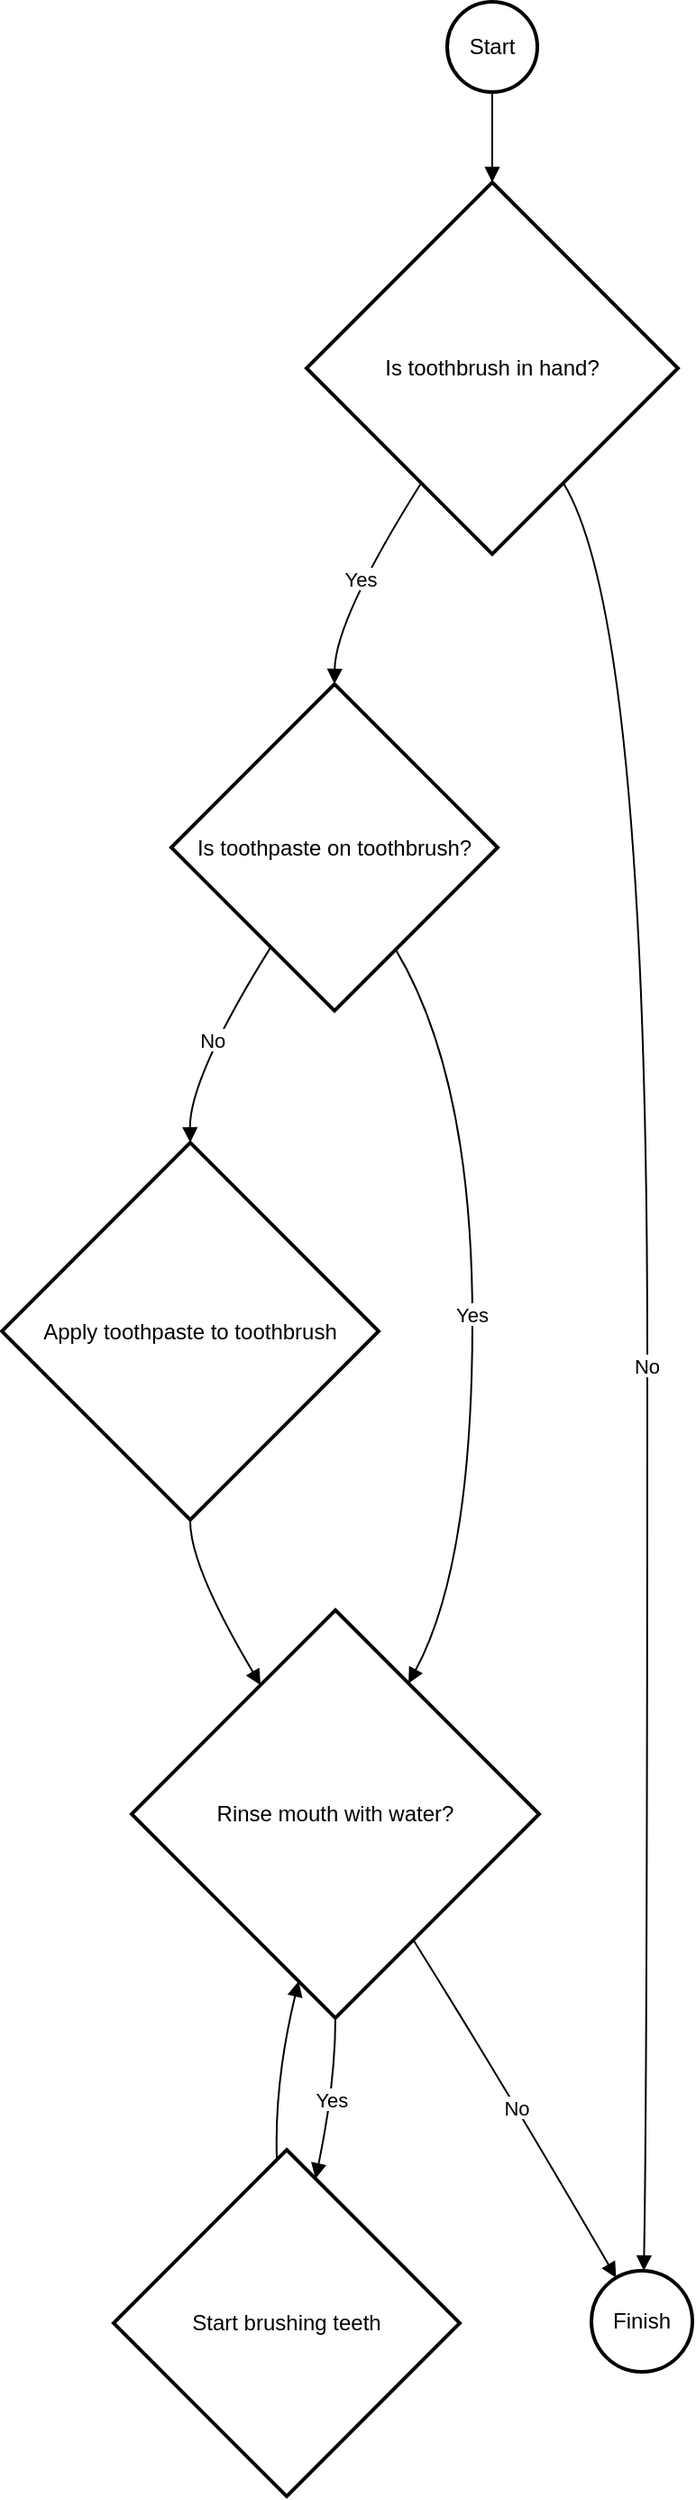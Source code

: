 <mxfile version="24.7.17">
  <diagram name="Page-1" id="VTRkDiorZMpyJDA_dTvu">
    <mxGraphModel>
      <root>
        <mxCell id="0" />
        <mxCell id="1" parent="0" />
        <mxCell id="2" value="Start" style="ellipse;aspect=fixed;strokeWidth=2;whiteSpace=wrap;" vertex="1" parent="1">
          <mxGeometry x="255" y="8" width="50" height="50" as="geometry" />
        </mxCell>
        <mxCell id="3" value="Is toothbrush in hand?" style="rhombus;strokeWidth=2;whiteSpace=wrap;" vertex="1" parent="1">
          <mxGeometry x="177" y="108" width="206" height="206" as="geometry" />
        </mxCell>
        <mxCell id="4" value="Is toothpaste on toothbrush?" style="rhombus;strokeWidth=2;whiteSpace=wrap;" vertex="1" parent="1">
          <mxGeometry x="102" y="386" width="181" height="181" as="geometry" />
        </mxCell>
        <mxCell id="5" value="Rinse mouth with water?" style="rhombus;strokeWidth=2;whiteSpace=wrap;" vertex="1" parent="1">
          <mxGeometry x="80" y="899" width="226" height="226" as="geometry" />
        </mxCell>
        <mxCell id="6" value="Start brushing teeth" style="rhombus;strokeWidth=2;whiteSpace=wrap;" vertex="1" parent="1">
          <mxGeometry x="70" y="1198" width="192" height="192" as="geometry" />
        </mxCell>
        <mxCell id="7" value="Apply toothpaste to toothbrush" style="rhombus;strokeWidth=2;whiteSpace=wrap;" vertex="1" parent="1">
          <mxGeometry x="8" y="640" width="209" height="209" as="geometry" />
        </mxCell>
        <mxCell id="8" value="Finish" style="ellipse;aspect=fixed;strokeWidth=2;whiteSpace=wrap;" vertex="1" parent="1">
          <mxGeometry x="335" y="1265" width="56" height="56" as="geometry" />
        </mxCell>
        <mxCell id="9" value="" style="curved=1;startArrow=none;endArrow=block;exitX=0.5;exitY=1;entryX=0.5;entryY=0;" edge="1" parent="1" source="2" target="3">
          <mxGeometry relative="1" as="geometry">
            <Array as="points" />
          </mxGeometry>
        </mxCell>
        <mxCell id="10" value="Yes" style="curved=1;startArrow=none;endArrow=block;exitX=0.19;exitY=1;entryX=0.5;entryY=0;" edge="1" parent="1" source="3" target="4">
          <mxGeometry relative="1" as="geometry">
            <Array as="points">
              <mxPoint x="193" y="350" />
            </Array>
          </mxGeometry>
        </mxCell>
        <mxCell id="11" value="No" style="curved=1;startArrow=none;endArrow=block;exitX=0.81;exitY=1;entryX=0.52;entryY=0.01;" edge="1" parent="1" source="3" target="8">
          <mxGeometry relative="1" as="geometry">
            <Array as="points">
              <mxPoint x="366" y="350" />
              <mxPoint x="366" y="1161" />
            </Array>
          </mxGeometry>
        </mxCell>
        <mxCell id="12" value="Yes" style="curved=1;startArrow=none;endArrow=block;exitX=0.8;exitY=1;entryX=0.78;entryY=0;" edge="1" parent="1" source="4" target="5">
          <mxGeometry relative="1" as="geometry">
            <Array as="points">
              <mxPoint x="269" y="604" />
              <mxPoint x="269" y="874" />
            </Array>
          </mxGeometry>
        </mxCell>
        <mxCell id="13" value="No" style="curved=1;startArrow=none;endArrow=block;exitX=0.18;exitY=1;entryX=0.5;entryY=0;" edge="1" parent="1" source="4" target="7">
          <mxGeometry relative="1" as="geometry">
            <Array as="points">
              <mxPoint x="112" y="604" />
            </Array>
          </mxGeometry>
        </mxCell>
        <mxCell id="14" value="Yes" style="curved=1;startArrow=none;endArrow=block;exitX=0.5;exitY=1;entryX=0.6;entryY=0;" edge="1" parent="1" source="5" target="6">
          <mxGeometry relative="1" as="geometry">
            <Array as="points">
              <mxPoint x="193" y="1161" />
            </Array>
          </mxGeometry>
        </mxCell>
        <mxCell id="15" value="No" style="curved=1;startArrow=none;endArrow=block;exitX=0.81;exitY=1;entryX=0.21;entryY=0.01;" edge="1" parent="1" source="5" target="8">
          <mxGeometry relative="1" as="geometry">
            <Array as="points">
              <mxPoint x="286" y="1161" />
            </Array>
          </mxGeometry>
        </mxCell>
        <mxCell id="16" value="" style="curved=1;startArrow=none;endArrow=block;exitX=0.5;exitY=1;entryX=0.21;entryY=0;" edge="1" parent="1" source="7" target="5">
          <mxGeometry relative="1" as="geometry">
            <Array as="points">
              <mxPoint x="112" y="874" />
            </Array>
          </mxGeometry>
        </mxCell>
        <mxCell id="17" value="" style="curved=1;startArrow=none;endArrow=block;exitX=0.47;exitY=0;entryX=0.39;entryY=1;" edge="1" parent="1" source="6" target="5">
          <mxGeometry relative="1" as="geometry">
            <Array as="points">
              <mxPoint x="159" y="1161" />
            </Array>
          </mxGeometry>
        </mxCell>
      </root>
    </mxGraphModel>
  </diagram>
</mxfile>
